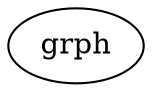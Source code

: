 # Generated Tor  2 Okt 2008 11:04:15 GMT by dot - Graphviz version 2.20.2 (Tue Jul  1 11:56:55 UTC 2008)
#
# 
# real	0m0.170s
# user	0m0.119s
# sys	0m0.035s

digraph G {
	node [label="\N"];
	grph [bb="0,0,380,412",
		_draw_="c 5 -white C 5 -white P 4 0 0 0 412 380 412 380 0 ",
		xdotversion="1.2"];
	subgraph cluster_c0 {
		graph [bb="",
			_draw_="",
			xdotversion=""];
	}
	subgraph cluster_c1 {
		graph [bb="",
			xdotversion=""];
	}
}
